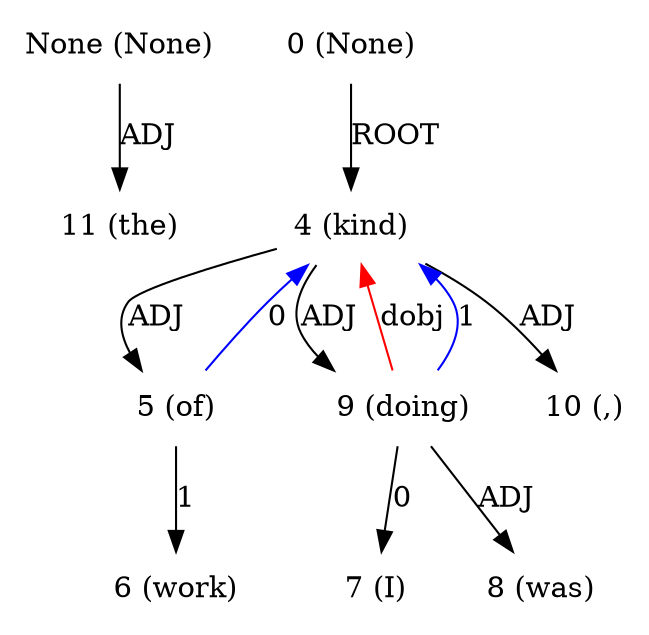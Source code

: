 digraph G{
edge [dir=forward]
node [shape=plaintext]

None [label="None (None)"]
None -> 11 [label="ADJ"]
0 [label="0 (None)"]
0 -> 4 [label="ROOT"]
4 [label="4 (kind)"]
4 -> 5 [label="ADJ"]
4 -> 9 [label="ADJ"]
4 -> 10 [label="ADJ"]
9 -> 4 [label="dobj", color="red"]
5 [label="5 (of)"]
5 -> 6 [label="1"]
5 -> 4 [label="0", color="blue"]
6 [label="6 (work)"]
7 [label="7 (I)"]
8 [label="8 (was)"]
9 [label="9 (doing)"]
9 -> 4 [label="1", color="blue"]
9 -> 7 [label="0"]
9 -> 8 [label="ADJ"]
10 [label="10 (,)"]
11 [label="11 (the)"]
}
